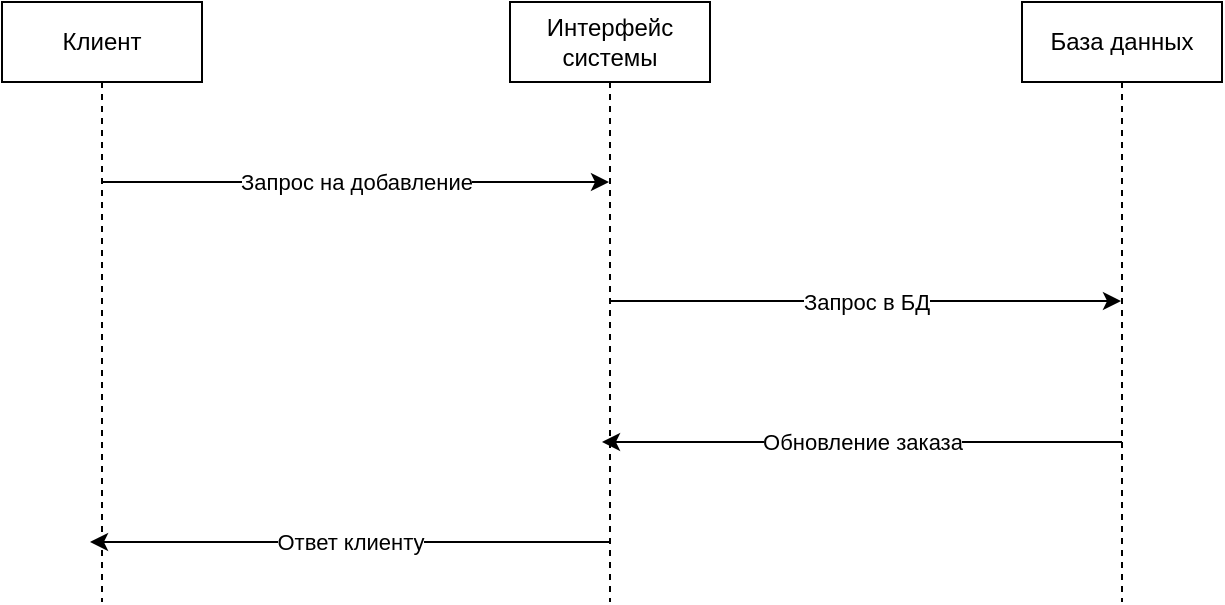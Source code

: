 <mxfile version="24.7.4">
  <diagram name="Страница — 1" id="bhy4CiKLPhXdfef4-koR">
    <mxGraphModel dx="1610" dy="746" grid="1" gridSize="10" guides="1" tooltips="1" connect="1" arrows="1" fold="1" page="1" pageScale="1" pageWidth="827" pageHeight="1169" math="0" shadow="0">
      <root>
        <mxCell id="0" />
        <mxCell id="1" parent="0" />
        <mxCell id="3-02JMphB9uHQA9Lax6u-4" value="Клиент" style="shape=umlLifeline;perimeter=lifelinePerimeter;whiteSpace=wrap;html=1;container=1;dropTarget=0;collapsible=0;recursiveResize=0;outlineConnect=0;portConstraint=eastwest;newEdgeStyle={&quot;curved&quot;:0,&quot;rounded&quot;:0};" parent="1" vertex="1">
          <mxGeometry x="110" y="30" width="100" height="300" as="geometry" />
        </mxCell>
        <mxCell id="3-02JMphB9uHQA9Lax6u-5" value="Интерфейс системы" style="shape=umlLifeline;perimeter=lifelinePerimeter;whiteSpace=wrap;html=1;container=1;dropTarget=0;collapsible=0;recursiveResize=0;outlineConnect=0;portConstraint=eastwest;newEdgeStyle={&quot;curved&quot;:0,&quot;rounded&quot;:0};" parent="1" vertex="1">
          <mxGeometry x="364" y="30" width="100" height="300" as="geometry" />
        </mxCell>
        <mxCell id="3-02JMphB9uHQA9Lax6u-6" value="База данных" style="shape=umlLifeline;perimeter=lifelinePerimeter;whiteSpace=wrap;html=1;container=1;dropTarget=0;collapsible=0;recursiveResize=0;outlineConnect=0;portConstraint=eastwest;newEdgeStyle={&quot;curved&quot;:0,&quot;rounded&quot;:0};" parent="1" vertex="1">
          <mxGeometry x="620" y="30" width="100" height="300" as="geometry" />
        </mxCell>
        <mxCell id="3-02JMphB9uHQA9Lax6u-7" value="" style="endArrow=classic;html=1;rounded=0;" parent="1" target="3-02JMphB9uHQA9Lax6u-5" edge="1">
          <mxGeometry relative="1" as="geometry">
            <mxPoint x="160" y="120" as="sourcePoint" />
            <mxPoint x="210" y="120" as="targetPoint" />
          </mxGeometry>
        </mxCell>
        <mxCell id="3-02JMphB9uHQA9Lax6u-8" value="Запрос на добавление" style="edgeLabel;resizable=0;html=1;;align=center;verticalAlign=middle;" parent="3-02JMphB9uHQA9Lax6u-7" connectable="0" vertex="1">
          <mxGeometry relative="1" as="geometry" />
        </mxCell>
        <mxCell id="3-02JMphB9uHQA9Lax6u-12" value="" style="endArrow=classic;html=1;rounded=0;" parent="1" target="3-02JMphB9uHQA9Lax6u-6" edge="1">
          <mxGeometry relative="1" as="geometry">
            <mxPoint x="414" y="179.5" as="sourcePoint" />
            <mxPoint x="514" y="179.5" as="targetPoint" />
          </mxGeometry>
        </mxCell>
        <mxCell id="3-02JMphB9uHQA9Lax6u-13" value="Запрос в БД " style="edgeLabel;resizable=0;html=1;;align=center;verticalAlign=middle;" parent="3-02JMphB9uHQA9Lax6u-12" connectable="0" vertex="1">
          <mxGeometry relative="1" as="geometry" />
        </mxCell>
        <mxCell id="3-02JMphB9uHQA9Lax6u-16" value="" style="endArrow=classic;html=1;rounded=0;" parent="1" edge="1">
          <mxGeometry relative="1" as="geometry">
            <mxPoint x="670" y="250" as="sourcePoint" />
            <mxPoint x="410" y="250" as="targetPoint" />
          </mxGeometry>
        </mxCell>
        <mxCell id="3-02JMphB9uHQA9Lax6u-17" value="Обновление заказа  " style="edgeLabel;resizable=0;html=1;;align=center;verticalAlign=middle;" parent="3-02JMphB9uHQA9Lax6u-16" connectable="0" vertex="1">
          <mxGeometry relative="1" as="geometry" />
        </mxCell>
        <mxCell id="3-02JMphB9uHQA9Lax6u-18" value="" style="endArrow=classic;html=1;rounded=0;" parent="1" edge="1">
          <mxGeometry relative="1" as="geometry">
            <mxPoint x="414" y="300" as="sourcePoint" />
            <mxPoint x="154" y="300" as="targetPoint" />
          </mxGeometry>
        </mxCell>
        <mxCell id="3-02JMphB9uHQA9Lax6u-19" value="Ответ клиенту" style="edgeLabel;resizable=0;html=1;;align=center;verticalAlign=middle;" parent="3-02JMphB9uHQA9Lax6u-18" connectable="0" vertex="1">
          <mxGeometry relative="1" as="geometry" />
        </mxCell>
      </root>
    </mxGraphModel>
  </diagram>
</mxfile>
